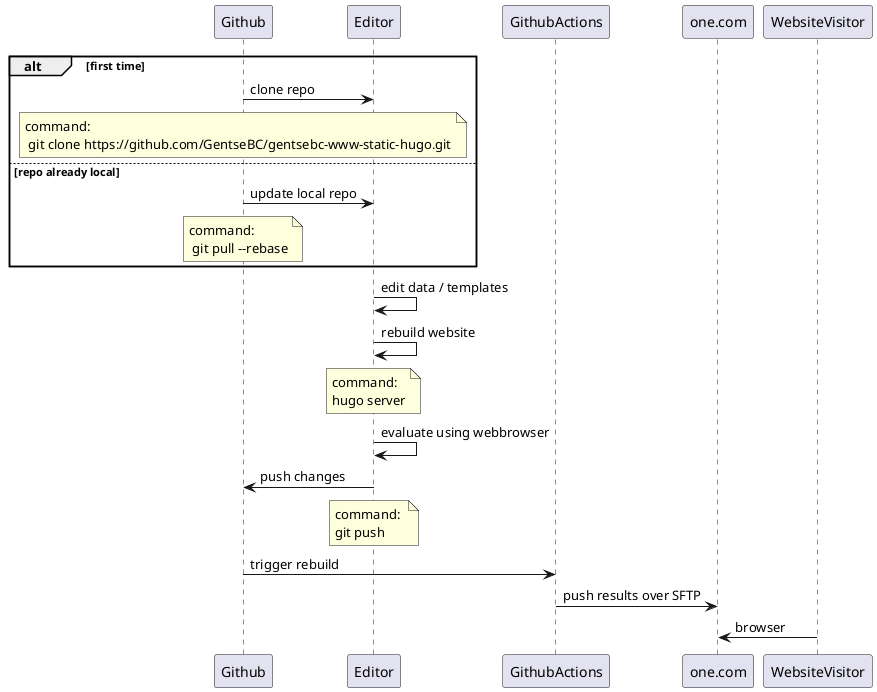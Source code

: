 @startuml
alt first time
Github -> Editor: clone repo
note over Github: command: \n git clone https://github.com/GentseBC/gentsebc-www-static-hugo.git
else repo already local
Github -> Editor: update local repo
note over Github: command: \n git pull --rebase
end
Editor -> Editor: edit data / templates
Editor -> Editor: rebuild website
note over Editor: command: \nhugo server
Editor -> Editor: evaluate using webbrowser
Editor -> Github: push changes
note over Editor: command: \ngit push
Github -> GithubActions: trigger rebuild
GithubActions -> one.com: push results over SFTP
WebsiteVisitor -> one.com: browser
@enduml